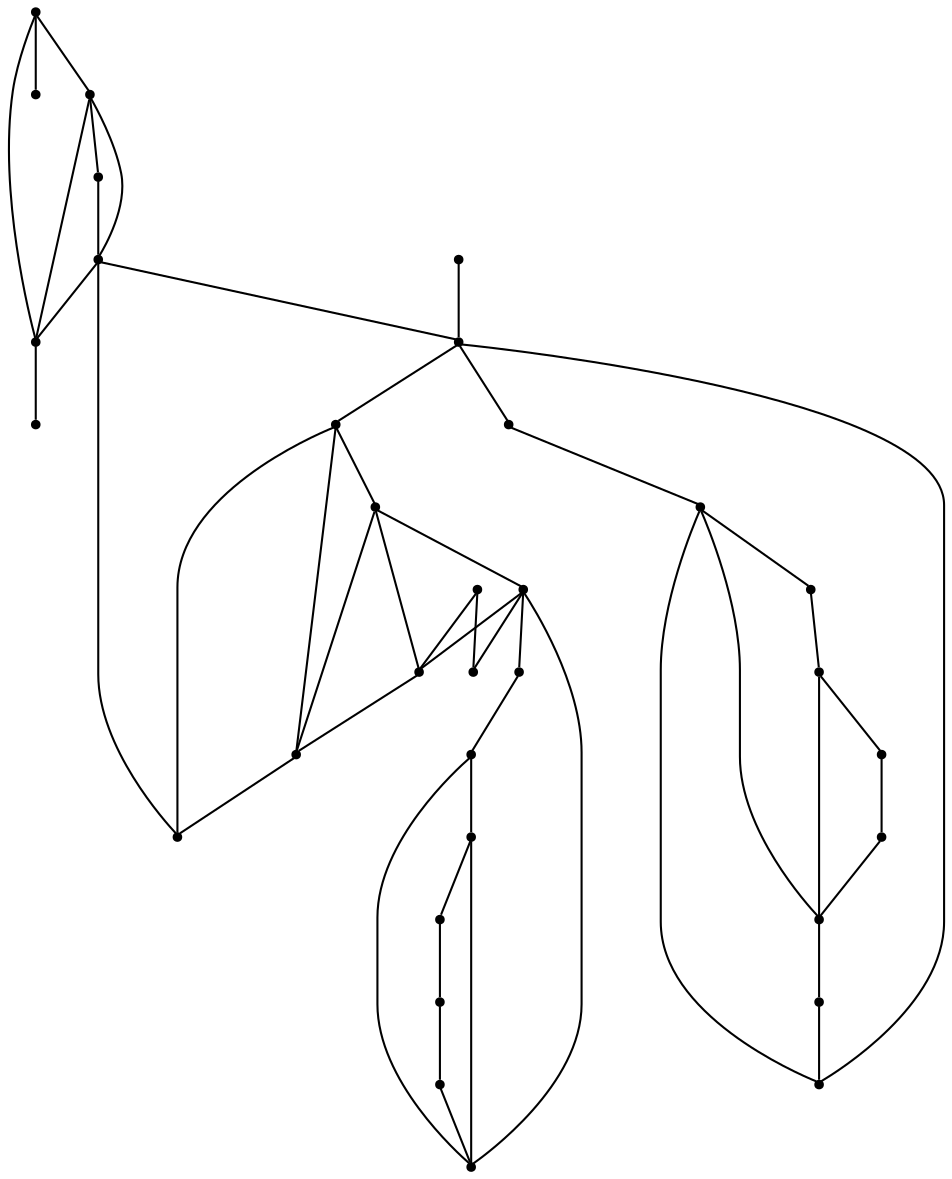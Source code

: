graph {
  node [shape=point,comment="{\"directed\":false,\"doi\":\"10.1007/978-3-642-25878-7_36\",\"figure\":\"6\"}"]

  v0 [pos="1131.358795255748,859.1115166381171"]
  v1 [pos="1073.4318525493786,882.9444497884392"]
  v2 [pos="1193.7812545733534,864.6622754443015"]
  v3 [pos="1097.681044572156,791.017240241762"]
  v4 [pos="1096.1714672744213,749.3813349463974"]
  v5 [pos="1008.7743292724249,824.2142015023201"]
  v6 [pos="1035.1252468956145,741.4676311138898"]
  v7 [pos="1016.5139990175218,770.1304849428827"]
  v8 [pos="1033.2195041849773,706.4413586983999"]
  v9 [pos="879.3341209184559,802.1398692036664"]
  v10 [pos="907.6033165215317,805.0153367518456"]
  v11 [pos="1012.7609266783296,674.4612251026352"]
  v12 [pos="847.6121267608792,793.2967572843788"]
  v13 [pos="934.0667970447253,649.1947550127699"]
  v14 [pos="792.0078994523863,709.0334763263073"]
  v15 [pos="934.0251188652439,876.4848855377927"]
  v16 [pos="897.3156146861255,849.3766409661612"]
  v17 [pos="896.7276660168003,927.7513815254802"]
  v18 [pos="890.2139710565397,980.3016001770916"]
  v19 [pos="842.7956563522321,942.1246496086344"]
  v20 [pos="876.0355634434402,1032.34311161098"]
  v21 [pos="859.9639483889518,1047.6122131045445"]
  v22 [pos="843.7380922549784,992.4533438404494"]
  v23 [pos="856.465272021617,835.0158362098412"]
  v24 [pos="807.0035811681711,765.9506920884618"]
  v25 [pos="845.8606887605356,897.0257199286204"]
  v26 [pos="771.4325594123823,811.353828684674"]
  v27 [pos="743.1925703503478,772.6518922675267"]
  v28 [pos="711.9918397749259,844.4882189574521"]
  v29 [pos="640.5537221120095,870.2382152577633"]
  v30 [pos="685.6867999645698,796.2347958203379"]
  v31 [pos="597.4431495034427,866.7166895430759"]
  v32 [pos="631.1501067280756,827.9397188113144"]

  v0 -- v1 [id="-1",pos="1131.358795255748,859.1115166381171 1073.4318525493786,882.9444497884392 1073.4318525493786,882.9444497884392 1073.4318525493786,882.9444497884392"]
  v31 -- v32 [id="-2",pos="597.4431495034427,866.7166895430759 631.1501067280756,827.9397188113144 631.1501067280756,827.9397188113144 631.1501067280756,827.9397188113144"]
  v32 -- v30 [id="-3",pos="631.1501067280756,827.9397188113144 685.6867999645698,796.2347958203379 685.6867999645698,796.2347958203379 685.6867999645698,796.2347958203379"]
  v29 -- v27 [id="-4",pos="640.5537221120095,870.2382152577633 743.1925703503478,772.6518922675267 743.1925703503478,772.6518922675267 743.1925703503478,772.6518922675267"]
  v29 -- v31 [id="-5",pos="640.5537221120095,870.2382152577633 597.4431495034427,866.7166895430759 597.4431495034427,866.7166895430759 597.4431495034427,866.7166895430759"]
  v30 -- v27 [id="-6",pos="685.6867999645698,796.2347958203379 743.1925703503478,772.6518922675267 743.1925703503478,772.6518922675267 743.1925703503478,772.6518922675267"]
  v28 -- v29 [id="-7",pos="711.9918397749259,844.4882189574521 640.5537221120095,870.2382152577633 640.5537221120095,870.2382152577633 640.5537221120095,870.2382152577633"]
  v27 -- v28 [id="-9",pos="743.1925703503478,772.6518922675267 711.9918397749259,844.4882189574521 711.9918397749259,844.4882189574521 711.9918397749259,844.4882189574521"]
  v26 -- v28 [id="-10",pos="771.4325594123823,811.353828684674 711.9918397749259,844.4882189574521 711.9918397749259,844.4882189574521 711.9918397749259,844.4882189574521"]
  v24 -- v14 [id="-11",pos="807.0035811681711,765.9506920884618 792.0078994523863,709.0334763263073 792.0078994523863,709.0334763263073 792.0078994523863,709.0334763263073"]
  v24 -- v11 [id="-12",pos="807.0035811681711,765.9506920884618 1012.7609266783296,674.4612251026352 1012.7609266783296,674.4612251026352 1012.7609266783296,674.4612251026352"]
  v24 -- v27 [id="-13",pos="807.0035811681711,765.9506920884618 743.1925703503478,772.6518922675267 743.1925703503478,772.6518922675267 743.1925703503478,772.6518922675267"]
  v24 -- v26 [id="-14",pos="807.0035811681711,765.9506920884618 771.4325594123823,811.353828684674 771.4325594123823,811.353828684674 771.4325594123823,811.353828684674"]
  v19 -- v20 [id="-15",pos="842.7956563522321,942.1246496086344 876.0355634434402,1032.34311161098 876.0355634434402,1032.34311161098 876.0355634434402,1032.34311161098"]
  v19 -- v25 [id="-16",pos="842.7956563522321,942.1246496086344 845.8606887605356,897.0257199286204 845.8606887605356,897.0257199286204 845.8606887605356,897.0257199286204"]
  v22 -- v19 [id="-17",pos="843.7380922549784,992.4533438404494 842.7956563522321,942.1246496086344 842.7956563522321,942.1246496086344 842.7956563522321,942.1246496086344"]
  v25 -- v23 [id="-18",pos="845.8606887605356,897.0257199286204 856.465272021617,835.0158362098412 856.465272021617,835.0158362098412 856.465272021617,835.0158362098412"]
  v12 -- v8 [id="-19",pos="847.6121267608792,793.2967572843788 1033.2195041849773,706.4413586983999 1033.2195041849773,706.4413586983999 1033.2195041849773,706.4413586983999"]
  v12 -- v24 [id="-20",pos="847.6121267608792,793.2967572843788 807.0035811681711,765.9506920884618 807.0035811681711,765.9506920884618 807.0035811681711,765.9506920884618"]
  v23 -- v17 [id="-21",pos="856.465272021617,835.0158362098412 896.7276660168003,927.7513815254802 896.7276660168003,927.7513815254802 896.7276660168003,927.7513815254802"]
  v23 -- v10 [id="-22",pos="856.465272021617,835.0158362098412 907.6033165215317,805.0153367518456 907.6033165215317,805.0153367518456 907.6033165215317,805.0153367518456"]
  v21 -- v22 [id="-23",pos="859.9639483889518,1047.6122131045445 843.7380922549784,992.4533438404494 843.7380922549784,992.4533438404494 843.7380922549784,992.4533438404494"]
  v20 -- v21 [id="-24",pos="876.0355634434402,1032.34311161098 859.9639483889518,1047.6122131045445 859.9639483889518,1047.6122131045445 859.9639483889518,1047.6122131045445"]
  v9 -- v12 [id="-25",pos="879.3341209184559,802.1398692036664 847.6121267608792,793.2967572843788 847.6121267608792,793.2967572843788 847.6121267608792,793.2967572843788"]
  v9 -- v6 [id="-26",pos="879.3341209184559,802.1398692036664 1035.1252468956145,741.4676311138898 1035.1252468956145,741.4676311138898 1035.1252468956145,741.4676311138898"]
  v18 -- v20 [id="-27",pos="890.2139710565397,980.3016001770916 876.0355634434402,1032.34311161098 876.0355634434402,1032.34311161098 876.0355634434402,1032.34311161098"]
  v17 -- v19 [id="-28",pos="896.7276660168003,927.7513815254802 842.7956563522321,942.1246496086344 842.7956563522321,942.1246496086344 842.7956563522321,942.1246496086344"]
  v17 -- v18 [id="-29",pos="896.7276660168003,927.7513815254802 890.2139710565397,980.3016001770916 890.2139710565397,980.3016001770916 890.2139710565397,980.3016001770916"]
  v16 -- v17 [id="-30",pos="897.3156146861255,849.3766409661612 896.7276660168003,927.7513815254802 896.7276660168003,927.7513815254802 896.7276660168003,927.7513815254802"]
  v10 -- v9 [id="-31",pos="907.6033165215317,805.0153367518456 879.3341209184559,802.1398692036664 879.3341209184559,802.1398692036664 879.3341209184559,802.1398692036664"]
  v10 -- v16 [id="-32",pos="907.6033165215317,805.0153367518456 897.3156146861255,849.3766409661612 897.3156146861255,849.3766409661612 897.3156146861255,849.3766409661612"]
  v15 -- v10 [id="-33",pos="934.0251188652439,876.4848855377927 907.6033165215317,805.0153367518456 907.6033165215317,805.0153367518456 907.6033165215317,805.0153367518456"]
  v13 -- v14 [id="-34",pos="934.0667970447253,649.1947550127699 792.0078994523863,709.0334763263073 792.0078994523863,709.0334763263073 792.0078994523863,709.0334763263073"]
  v13 -- v11 [id="-35",pos="934.0667970447253,649.1947550127699 1012.7609266783296,674.4612251026352 1012.7609266783296,674.4612251026352 1012.7609266783296,674.4612251026352"]
  v5 -- v7 [id="-36",pos="1008.7743292724249,824.2142015023201 1016.5139990175218,770.1304849428827 1016.5139990175218,770.1304849428827 1016.5139990175218,770.1304849428827"]
  v11 -- v12 [id="-37",pos="1012.7609266783296,674.4612251026352 847.6121267608792,793.2967572843788 847.6121267608792,793.2967572843788 847.6121267608792,793.2967572843788"]
  v11 -- v8 [id="-38",pos="1012.7609266783296,674.4612251026352 1033.2195041849773,706.4413586983999 1033.2195041849773,706.4413586983999 1033.2195041849773,706.4413586983999"]
  v7 -- v1 [id="-39",pos="1016.5139990175218,770.1304849428827 1073.4318525493786,882.9444497884392 1073.4318525493786,882.9444497884392 1073.4318525493786,882.9444497884392"]
  v7 -- v3 [id="-40",pos="1016.5139990175218,770.1304849428827 1097.681044572156,791.017240241762 1097.681044572156,791.017240241762 1097.681044572156,791.017240241762"]
  v7 -- v10 [id="-41",pos="1016.5139990175218,770.1304849428827 907.6033165215317,805.0153367518456 907.6033165215317,805.0153367518456 907.6033165215317,805.0153367518456"]
  v8 -- v9 [id="-42",pos="1033.2195041849773,706.4413586983999 879.3341209184559,802.1398692036664 879.3341209184559,802.1398692036664 879.3341209184559,802.1398692036664"]
  v8 -- v6 [id="-43",pos="1033.2195041849773,706.4413586983999 1035.1252468956145,741.4676311138898 1035.1252468956145,741.4676311138898 1035.1252468956145,741.4676311138898"]
  v6 -- v7 [id="-44",pos="1035.1252468956145,741.4676311138898 1016.5139990175218,770.1304849428827 1016.5139990175218,770.1304849428827 1016.5139990175218,770.1304849428827"]
  v1 -- v5 [id="-45",pos="1073.4318525493786,882.9444497884392 1008.7743292724249,824.2142015023201 1008.7743292724249,824.2142015023201 1008.7743292724249,824.2142015023201"]
  v1 -- v3 [id="-46",pos="1073.4318525493786,882.9444497884392 1097.681044572156,791.017240241762 1097.681044572156,791.017240241762 1097.681044572156,791.017240241762"]
  v3 -- v0 [id="-47",pos="1097.681044572156,791.017240241762 1131.358795255748,859.1115166381171 1131.358795255748,859.1115166381171 1131.358795255748,859.1115166381171"]
  v3 -- v4 [id="-48",pos="1097.681044572156,791.017240241762 1096.1714672744213,749.3813349463974 1096.1714672744213,749.3813349463974 1096.1714672744213,749.3813349463974"]
  v0 -- v2 [id="-49",pos="1131.358795255748,859.1115166381171 1193.7812545733534,864.6622754443015 1193.7812545733534,864.6622754443015 1193.7812545733534,864.6622754443015"]
}